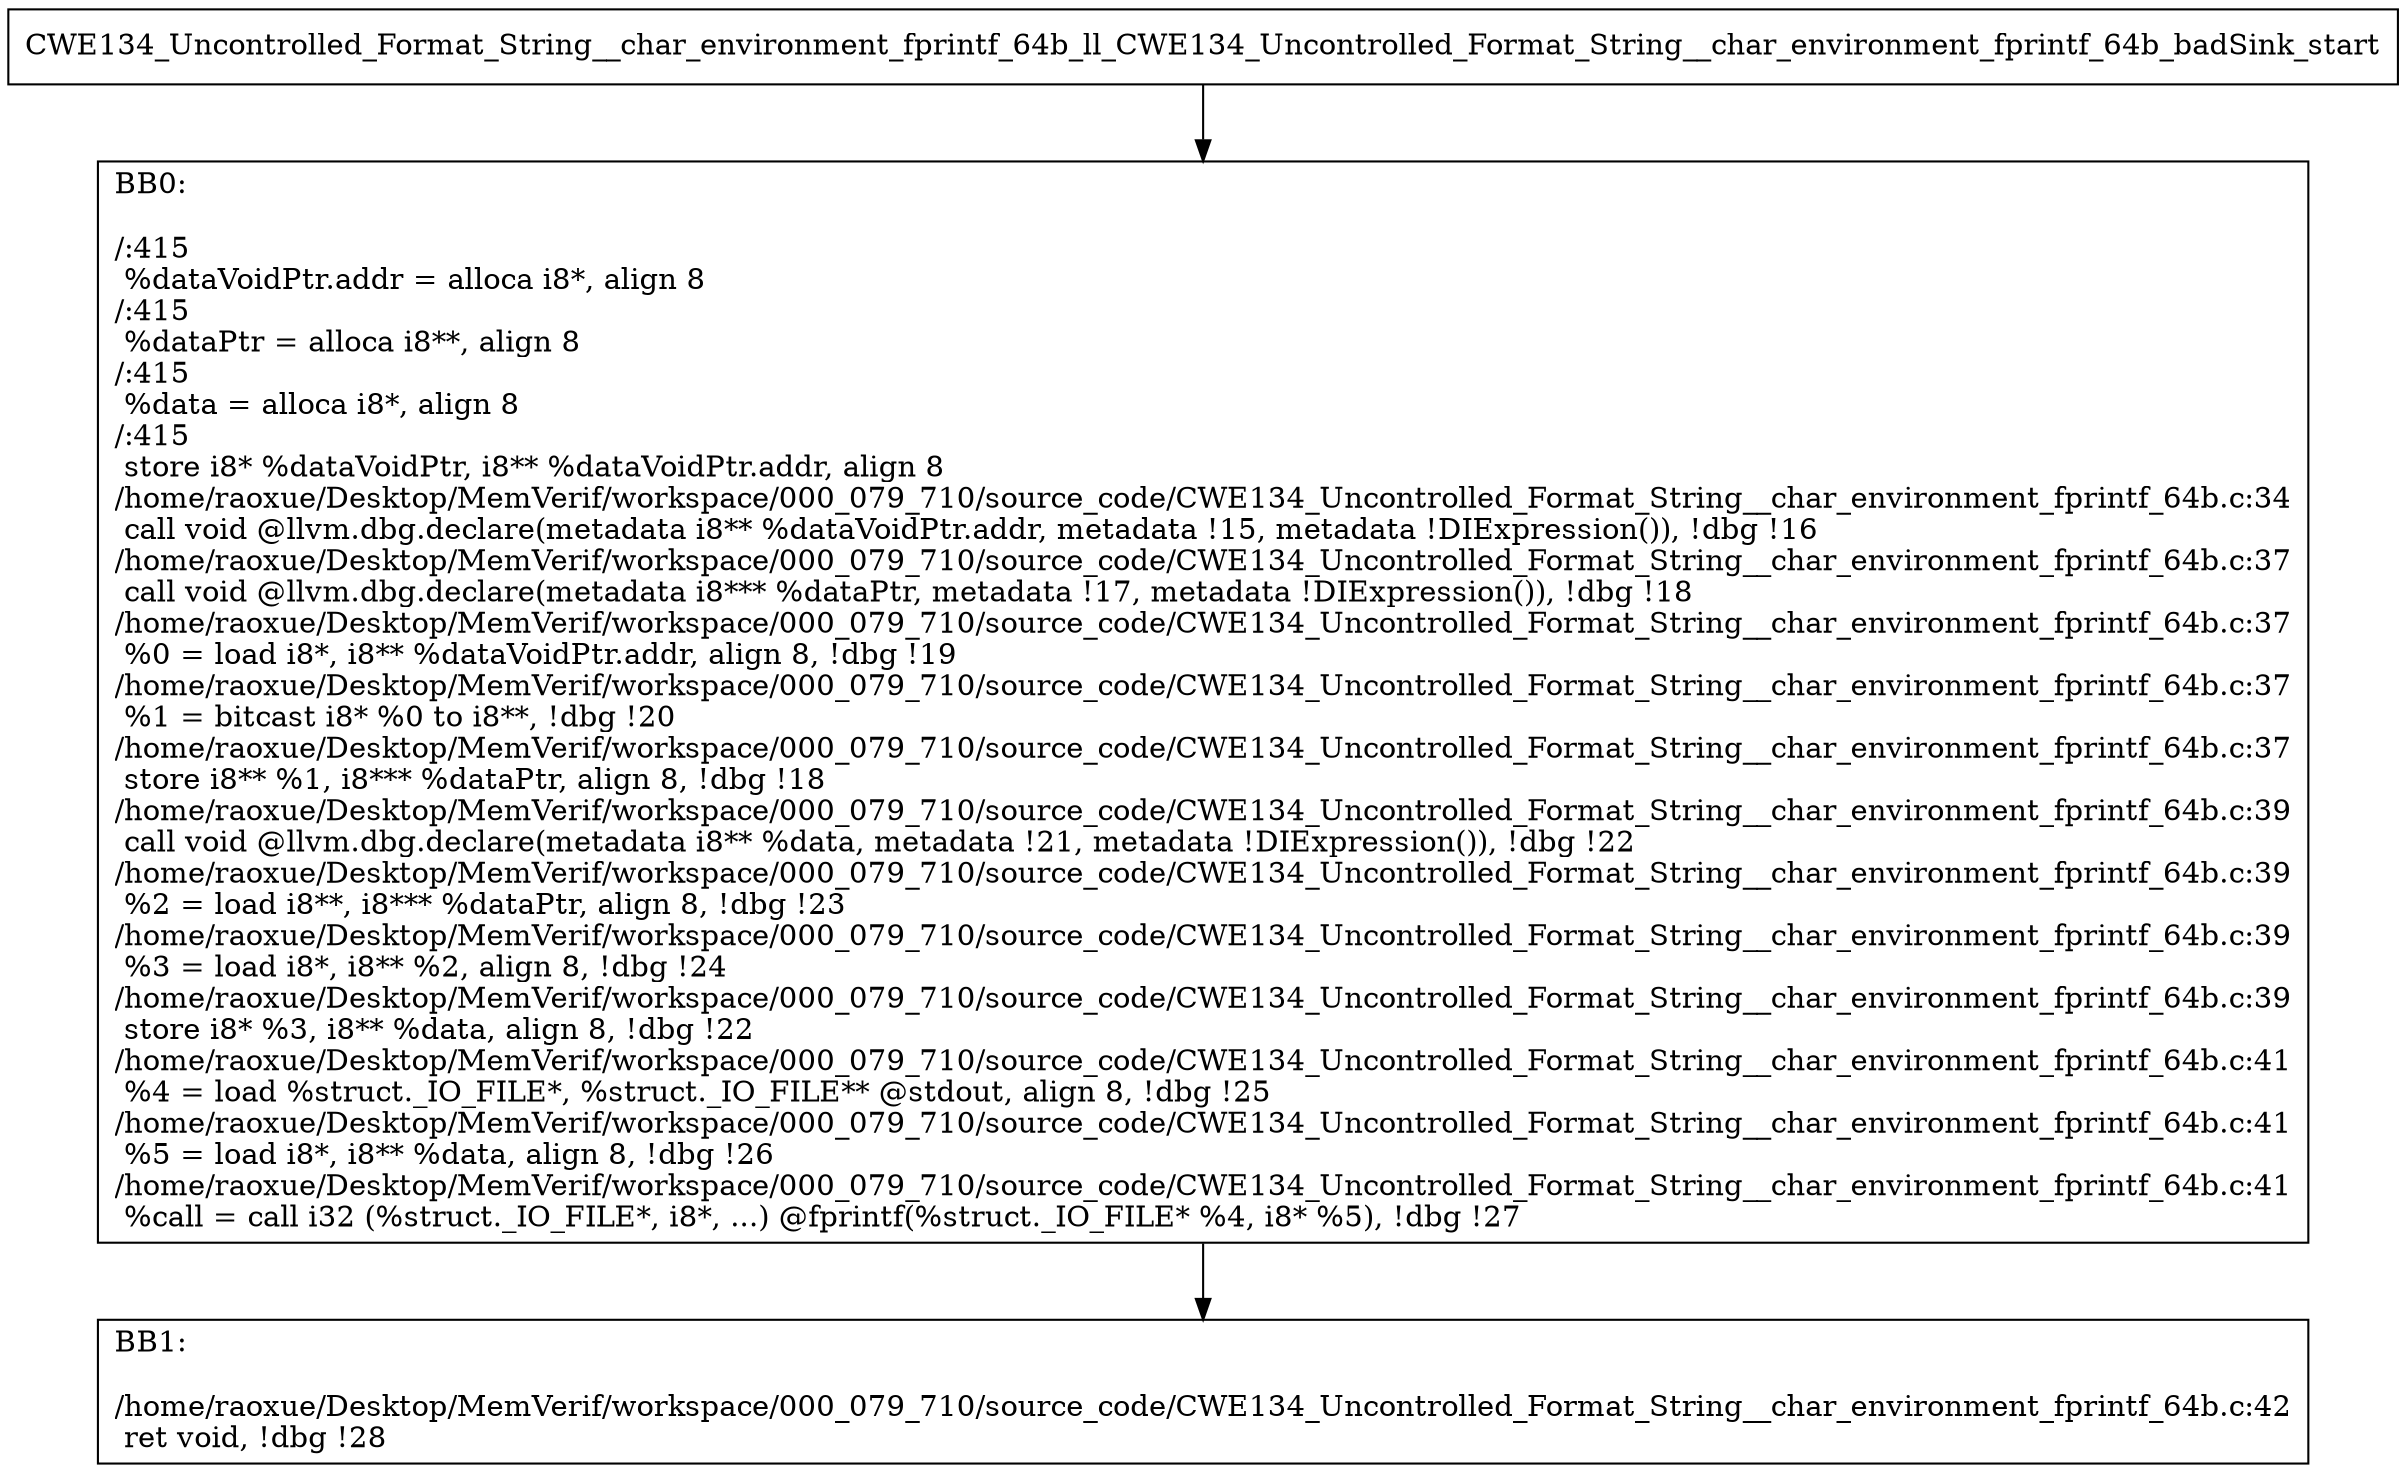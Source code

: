 digraph "CFG for'CWE134_Uncontrolled_Format_String__char_environment_fprintf_64b_ll_CWE134_Uncontrolled_Format_String__char_environment_fprintf_64b_badSink' function" {
	BBCWE134_Uncontrolled_Format_String__char_environment_fprintf_64b_ll_CWE134_Uncontrolled_Format_String__char_environment_fprintf_64b_badSink_start[shape=record,label="{CWE134_Uncontrolled_Format_String__char_environment_fprintf_64b_ll_CWE134_Uncontrolled_Format_String__char_environment_fprintf_64b_badSink_start}"];
	BBCWE134_Uncontrolled_Format_String__char_environment_fprintf_64b_ll_CWE134_Uncontrolled_Format_String__char_environment_fprintf_64b_badSink_start-> CWE134_Uncontrolled_Format_String__char_environment_fprintf_64b_ll_CWE134_Uncontrolled_Format_String__char_environment_fprintf_64b_badSinkBB0;
	CWE134_Uncontrolled_Format_String__char_environment_fprintf_64b_ll_CWE134_Uncontrolled_Format_String__char_environment_fprintf_64b_badSinkBB0 [shape=record, label="{BB0:\l\l/:415\l
  %dataVoidPtr.addr = alloca i8*, align 8\l
/:415\l
  %dataPtr = alloca i8**, align 8\l
/:415\l
  %data = alloca i8*, align 8\l
/:415\l
  store i8* %dataVoidPtr, i8** %dataVoidPtr.addr, align 8\l
/home/raoxue/Desktop/MemVerif/workspace/000_079_710/source_code/CWE134_Uncontrolled_Format_String__char_environment_fprintf_64b.c:34\l
  call void @llvm.dbg.declare(metadata i8** %dataVoidPtr.addr, metadata !15, metadata !DIExpression()), !dbg !16\l
/home/raoxue/Desktop/MemVerif/workspace/000_079_710/source_code/CWE134_Uncontrolled_Format_String__char_environment_fprintf_64b.c:37\l
  call void @llvm.dbg.declare(metadata i8*** %dataPtr, metadata !17, metadata !DIExpression()), !dbg !18\l
/home/raoxue/Desktop/MemVerif/workspace/000_079_710/source_code/CWE134_Uncontrolled_Format_String__char_environment_fprintf_64b.c:37\l
  %0 = load i8*, i8** %dataVoidPtr.addr, align 8, !dbg !19\l
/home/raoxue/Desktop/MemVerif/workspace/000_079_710/source_code/CWE134_Uncontrolled_Format_String__char_environment_fprintf_64b.c:37\l
  %1 = bitcast i8* %0 to i8**, !dbg !20\l
/home/raoxue/Desktop/MemVerif/workspace/000_079_710/source_code/CWE134_Uncontrolled_Format_String__char_environment_fprintf_64b.c:37\l
  store i8** %1, i8*** %dataPtr, align 8, !dbg !18\l
/home/raoxue/Desktop/MemVerif/workspace/000_079_710/source_code/CWE134_Uncontrolled_Format_String__char_environment_fprintf_64b.c:39\l
  call void @llvm.dbg.declare(metadata i8** %data, metadata !21, metadata !DIExpression()), !dbg !22\l
/home/raoxue/Desktop/MemVerif/workspace/000_079_710/source_code/CWE134_Uncontrolled_Format_String__char_environment_fprintf_64b.c:39\l
  %2 = load i8**, i8*** %dataPtr, align 8, !dbg !23\l
/home/raoxue/Desktop/MemVerif/workspace/000_079_710/source_code/CWE134_Uncontrolled_Format_String__char_environment_fprintf_64b.c:39\l
  %3 = load i8*, i8** %2, align 8, !dbg !24\l
/home/raoxue/Desktop/MemVerif/workspace/000_079_710/source_code/CWE134_Uncontrolled_Format_String__char_environment_fprintf_64b.c:39\l
  store i8* %3, i8** %data, align 8, !dbg !22\l
/home/raoxue/Desktop/MemVerif/workspace/000_079_710/source_code/CWE134_Uncontrolled_Format_String__char_environment_fprintf_64b.c:41\l
  %4 = load %struct._IO_FILE*, %struct._IO_FILE** @stdout, align 8, !dbg !25\l
/home/raoxue/Desktop/MemVerif/workspace/000_079_710/source_code/CWE134_Uncontrolled_Format_String__char_environment_fprintf_64b.c:41\l
  %5 = load i8*, i8** %data, align 8, !dbg !26\l
/home/raoxue/Desktop/MemVerif/workspace/000_079_710/source_code/CWE134_Uncontrolled_Format_String__char_environment_fprintf_64b.c:41\l
  %call = call i32 (%struct._IO_FILE*, i8*, ...) @fprintf(%struct._IO_FILE* %4, i8* %5), !dbg !27\l
}"];
	CWE134_Uncontrolled_Format_String__char_environment_fprintf_64b_ll_CWE134_Uncontrolled_Format_String__char_environment_fprintf_64b_badSinkBB0-> CWE134_Uncontrolled_Format_String__char_environment_fprintf_64b_ll_CWE134_Uncontrolled_Format_String__char_environment_fprintf_64b_badSinkBB1;
	CWE134_Uncontrolled_Format_String__char_environment_fprintf_64b_ll_CWE134_Uncontrolled_Format_String__char_environment_fprintf_64b_badSinkBB1 [shape=record, label="{BB1:\l\l/home/raoxue/Desktop/MemVerif/workspace/000_079_710/source_code/CWE134_Uncontrolled_Format_String__char_environment_fprintf_64b.c:42\l
  ret void, !dbg !28\l
}"];
}
